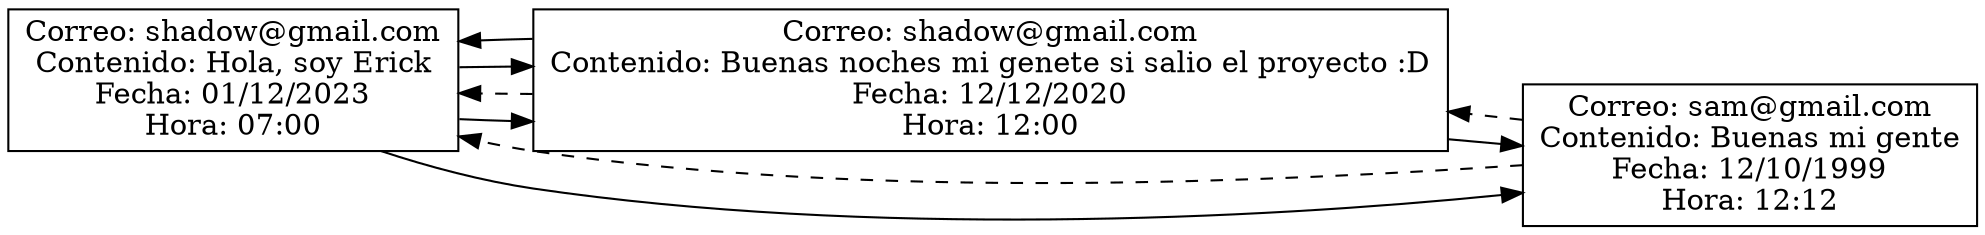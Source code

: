digraph G {
node [shape=record];
rankdir=LR;
node0 [label="{Correo: shadow@gmail.com\nContenido: Hola, soy Erick\nFecha: 01/12/2023\nHora: 07:00}"];
node1 [label="{Correo: shadow@gmail.com\nContenido: Buenas noches mi genete si salio el proyecto :D\nFecha: 12/12/2020\nHora: 12:00}"];
node2 [label="{Correo: sam@gmail.com\nContenido: Buenas mi gente\nFecha: 12/10/1999\nHora: 12:12}"];
node1 -> node2;
node1 -> node0 [style=dashed];
node2 -> node1 [style=dashed];
node0 -> node1;
node0 -> node2;
node2 -> node0 [style=dashed];
node0 -> node1;
node1 -> node0;
}
